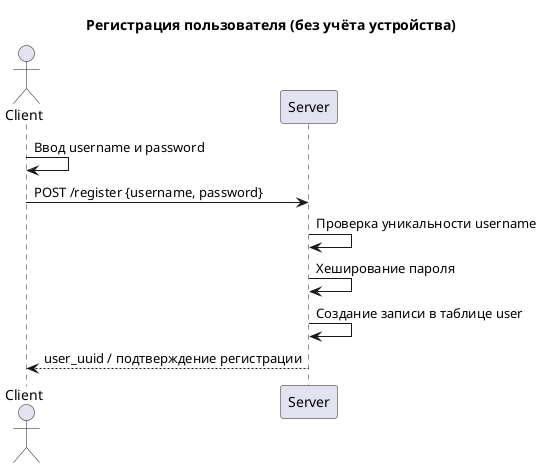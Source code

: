 @startuml
title Регистрация пользователя (без учёта устройства)

actor Client
participant Server

Client -> Client: Ввод username и password
Client -> Server: POST /register {username, password}

Server -> Server: Проверка уникальности username
Server -> Server: Хеширование пароля
Server -> Server: Создание записи в таблице user
Server --> Client: user_uuid / подтверждение регистрации

@enduml

